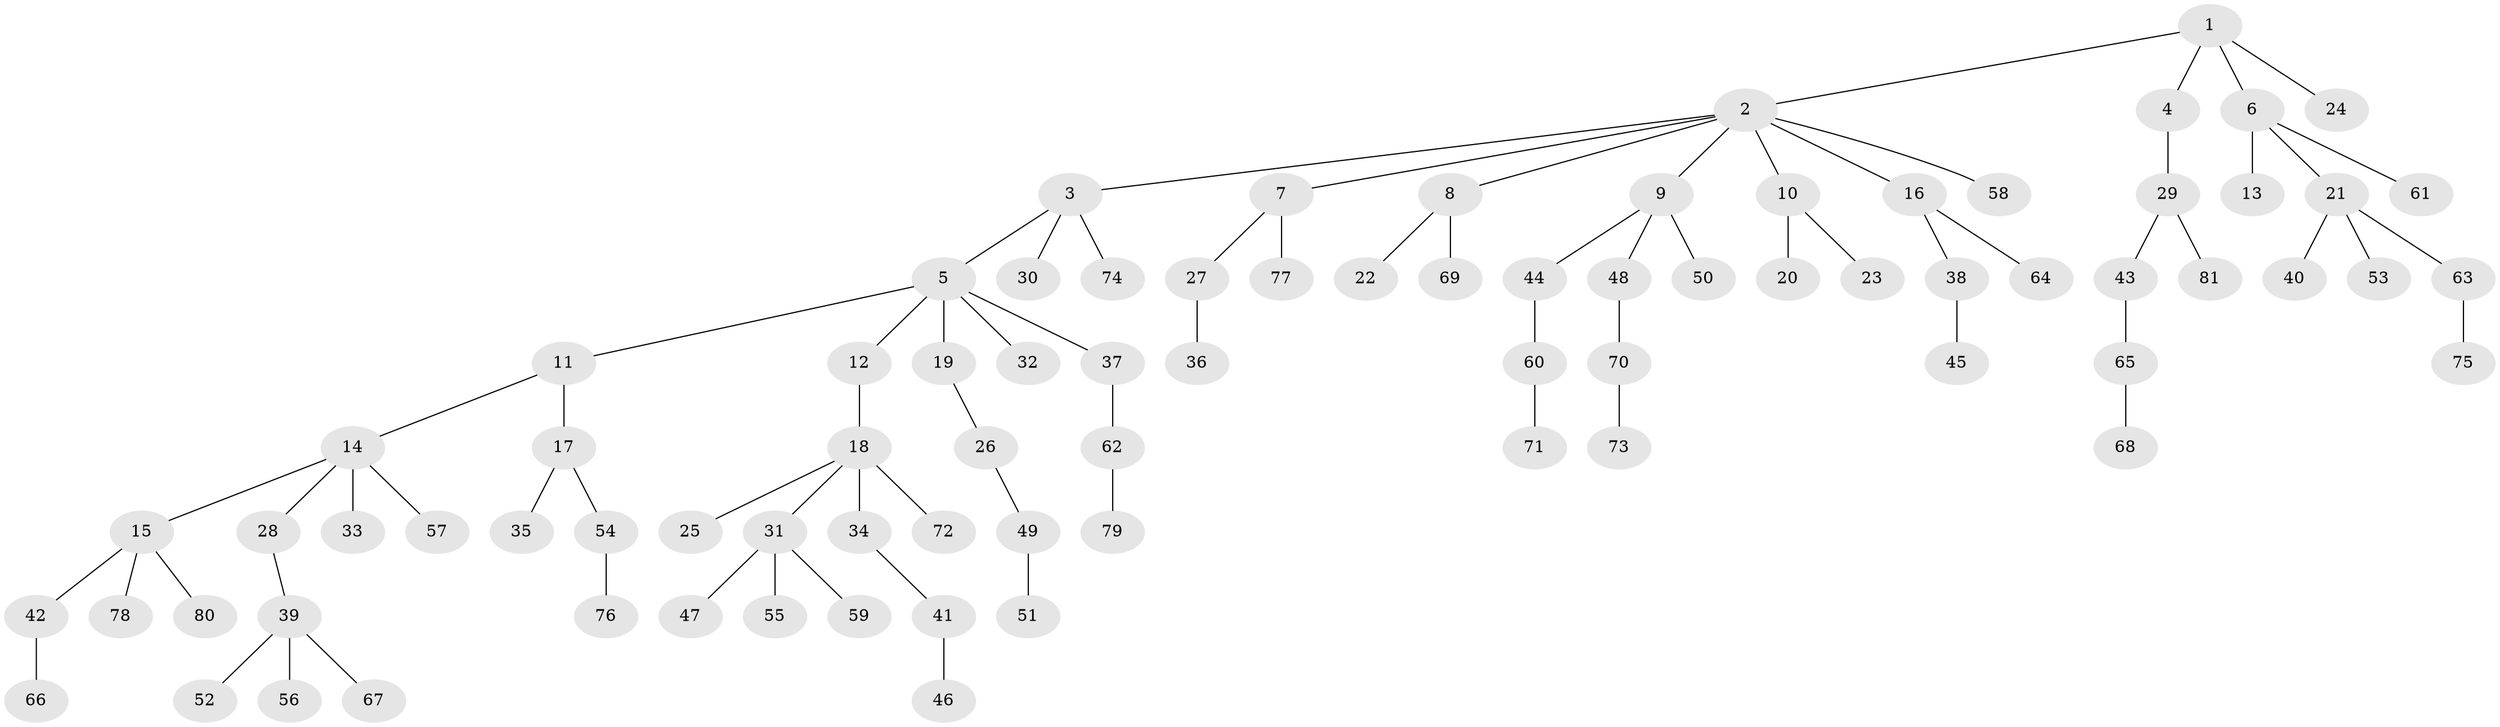 // Generated by graph-tools (version 1.1) at 2025/26/03/09/25 03:26:25]
// undirected, 81 vertices, 80 edges
graph export_dot {
graph [start="1"]
  node [color=gray90,style=filled];
  1;
  2;
  3;
  4;
  5;
  6;
  7;
  8;
  9;
  10;
  11;
  12;
  13;
  14;
  15;
  16;
  17;
  18;
  19;
  20;
  21;
  22;
  23;
  24;
  25;
  26;
  27;
  28;
  29;
  30;
  31;
  32;
  33;
  34;
  35;
  36;
  37;
  38;
  39;
  40;
  41;
  42;
  43;
  44;
  45;
  46;
  47;
  48;
  49;
  50;
  51;
  52;
  53;
  54;
  55;
  56;
  57;
  58;
  59;
  60;
  61;
  62;
  63;
  64;
  65;
  66;
  67;
  68;
  69;
  70;
  71;
  72;
  73;
  74;
  75;
  76;
  77;
  78;
  79;
  80;
  81;
  1 -- 2;
  1 -- 4;
  1 -- 6;
  1 -- 24;
  2 -- 3;
  2 -- 7;
  2 -- 8;
  2 -- 9;
  2 -- 10;
  2 -- 16;
  2 -- 58;
  3 -- 5;
  3 -- 30;
  3 -- 74;
  4 -- 29;
  5 -- 11;
  5 -- 12;
  5 -- 19;
  5 -- 32;
  5 -- 37;
  6 -- 13;
  6 -- 21;
  6 -- 61;
  7 -- 27;
  7 -- 77;
  8 -- 22;
  8 -- 69;
  9 -- 44;
  9 -- 48;
  9 -- 50;
  10 -- 20;
  10 -- 23;
  11 -- 14;
  11 -- 17;
  12 -- 18;
  14 -- 15;
  14 -- 28;
  14 -- 33;
  14 -- 57;
  15 -- 42;
  15 -- 78;
  15 -- 80;
  16 -- 38;
  16 -- 64;
  17 -- 35;
  17 -- 54;
  18 -- 25;
  18 -- 31;
  18 -- 34;
  18 -- 72;
  19 -- 26;
  21 -- 40;
  21 -- 53;
  21 -- 63;
  26 -- 49;
  27 -- 36;
  28 -- 39;
  29 -- 43;
  29 -- 81;
  31 -- 47;
  31 -- 55;
  31 -- 59;
  34 -- 41;
  37 -- 62;
  38 -- 45;
  39 -- 52;
  39 -- 56;
  39 -- 67;
  41 -- 46;
  42 -- 66;
  43 -- 65;
  44 -- 60;
  48 -- 70;
  49 -- 51;
  54 -- 76;
  60 -- 71;
  62 -- 79;
  63 -- 75;
  65 -- 68;
  70 -- 73;
}
